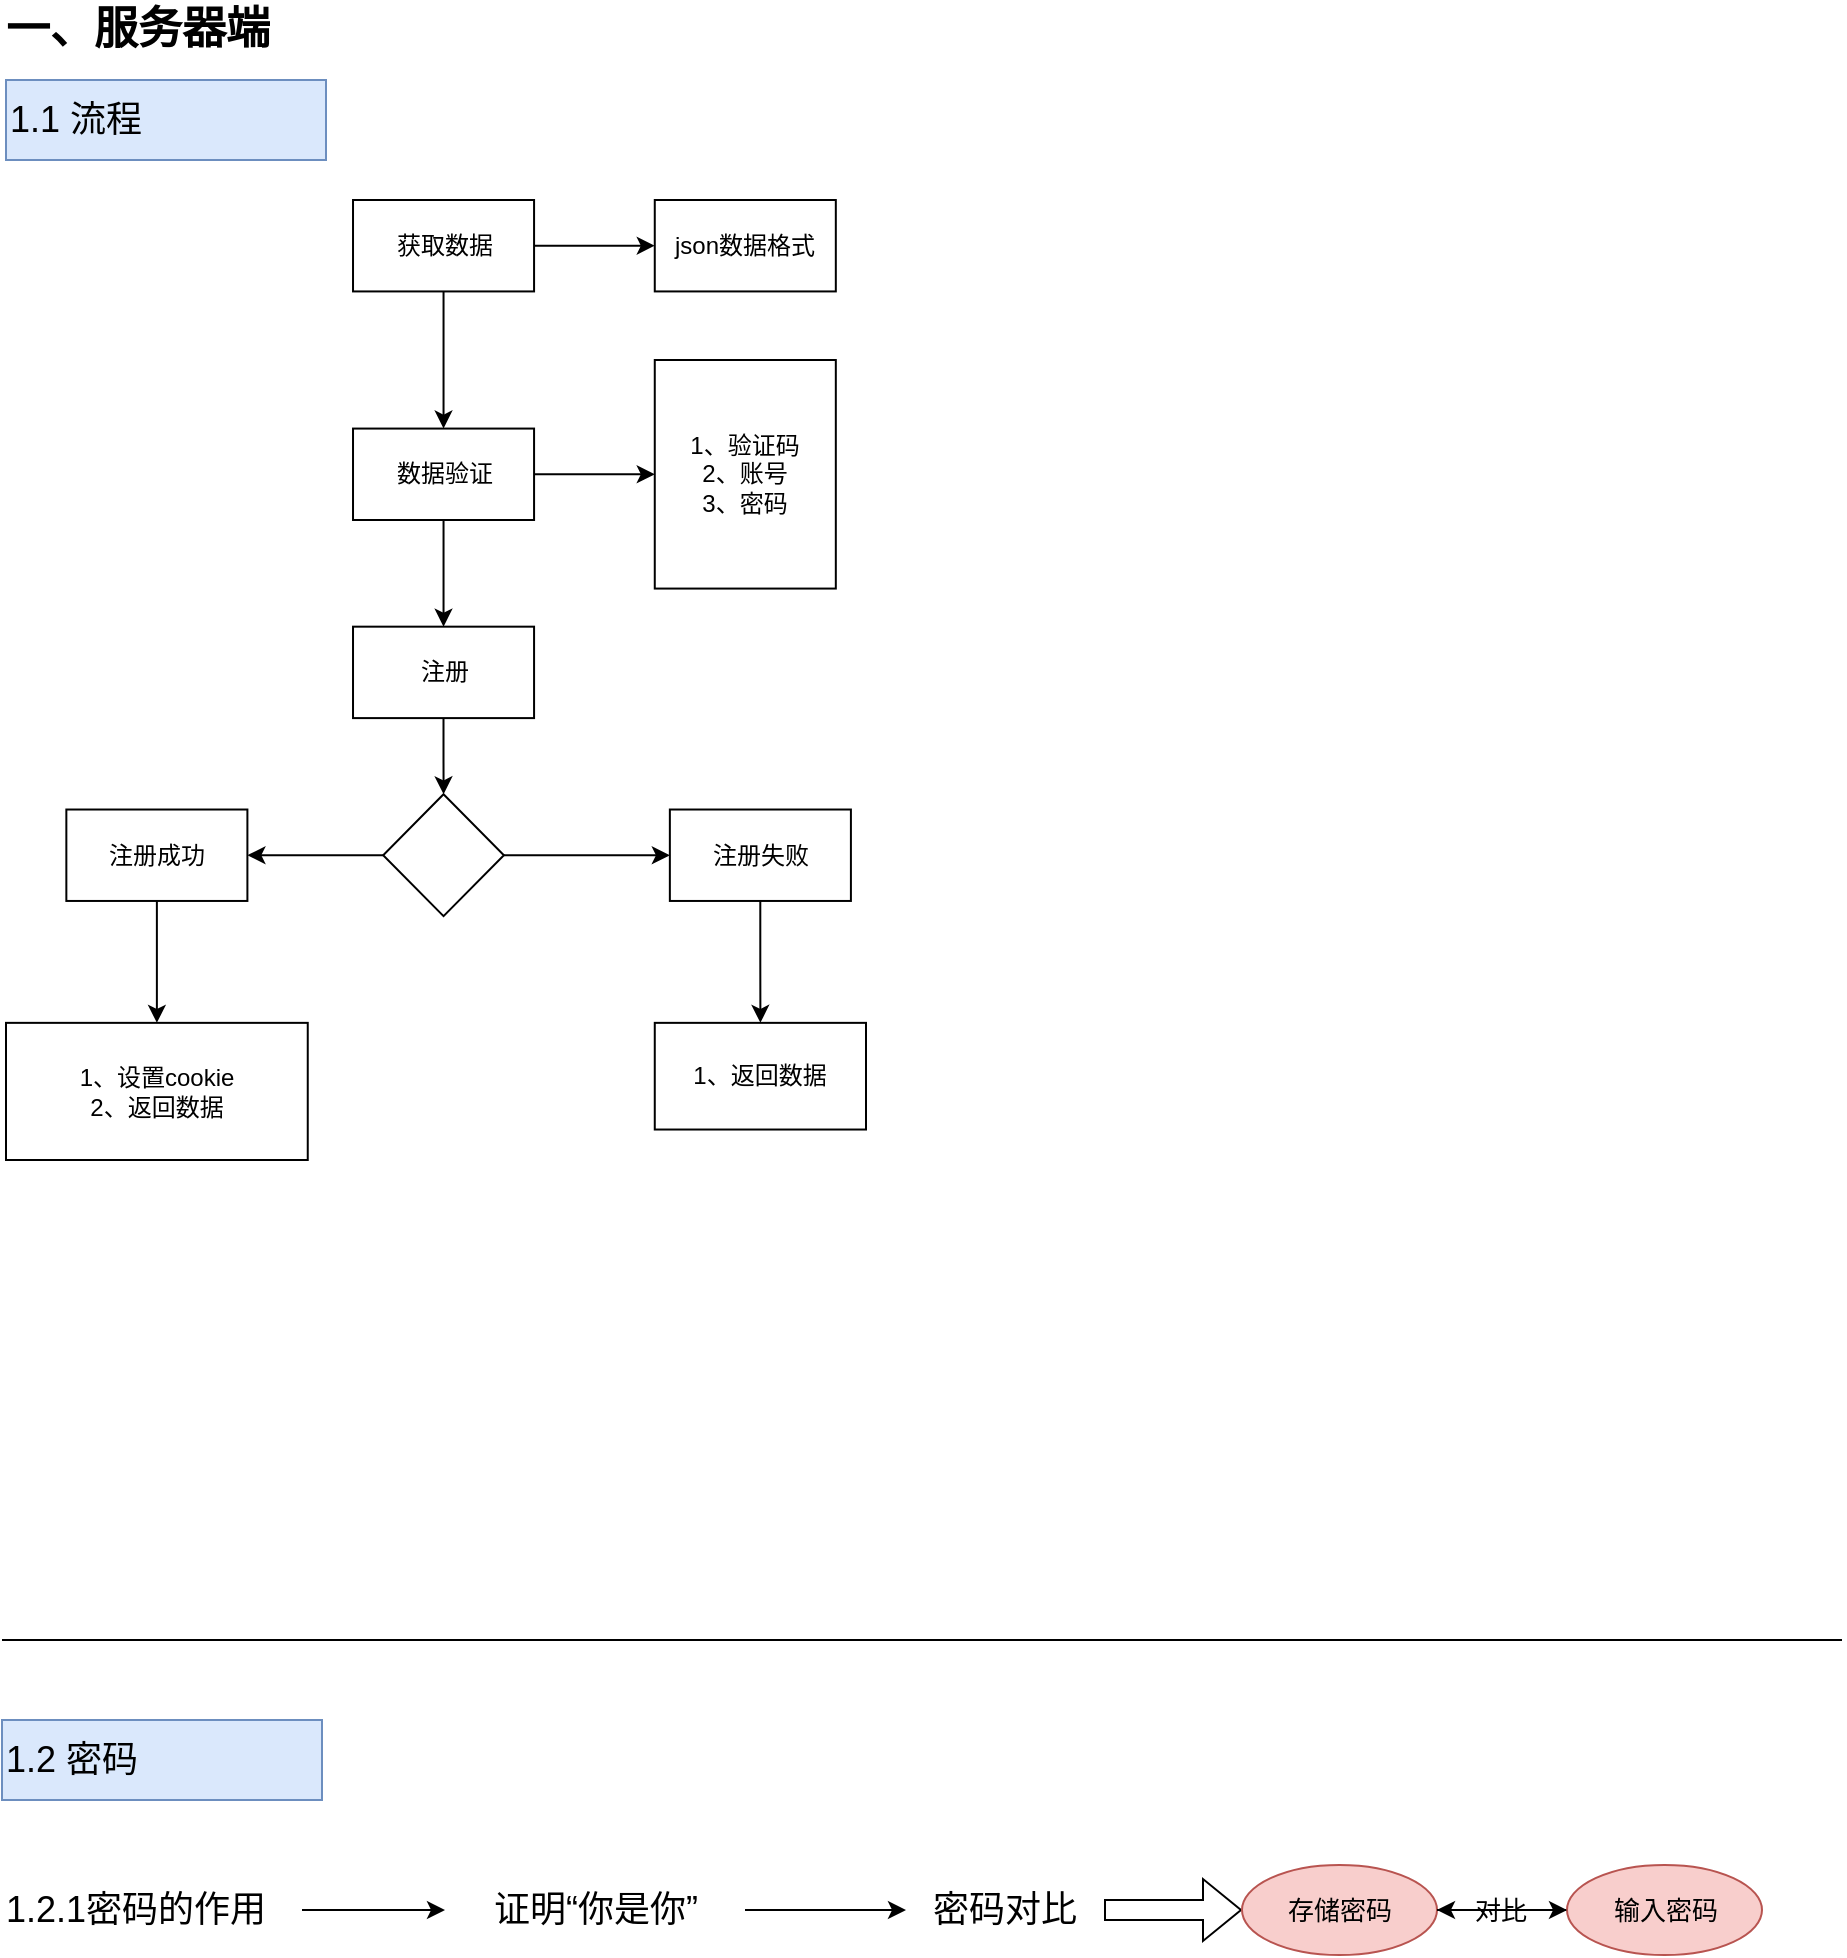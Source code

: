 <mxfile version="10.6.5" type="github"><diagram id="P_evZs2B0VwDdin39tbn" name="Page-1"><mxGraphModel dx="1158" dy="766" grid="1" gridSize="10" guides="1" tooltips="1" connect="1" arrows="1" fold="1" page="1" pageScale="1" pageWidth="1000" pageHeight="1169" math="0" shadow="0"><root><mxCell id="0"/><mxCell id="1" parent="0"/><mxCell id="Q43ceCy9VtED4qeY9EHd-1" value="一、服务器端" style="text;html=1;strokeColor=none;fillColor=none;align=left;verticalAlign=middle;whiteSpace=wrap;rounded=0;fontSize=22;fontStyle=1" vertex="1" parent="1"><mxGeometry x="40" y="20" width="160" height="30" as="geometry"/></mxCell><mxCell id="Q43ceCy9VtED4qeY9EHd-26" value="" style="endArrow=none;html=1;fontSize=22;" edge="1" parent="1"><mxGeometry width="50" height="50" relative="1" as="geometry"><mxPoint x="40" y="840" as="sourcePoint"/><mxPoint x="960" y="840" as="targetPoint"/></mxGeometry></mxCell><mxCell id="Q43ceCy9VtED4qeY9EHd-27" value="1.2 密码" style="text;html=1;strokeColor=#6c8ebf;fillColor=#dae8fc;align=left;verticalAlign=middle;whiteSpace=wrap;rounded=0;fontSize=18;" vertex="1" parent="1"><mxGeometry x="40" y="880" width="160" height="40" as="geometry"/></mxCell><mxCell id="Q43ceCy9VtED4qeY9EHd-28" value="" style="group" vertex="1" connectable="0" parent="1"><mxGeometry x="42" y="120" width="430" height="480" as="geometry"/></mxCell><mxCell id="Q43ceCy9VtED4qeY9EHd-2" value="获取数据" style="rounded=0;whiteSpace=wrap;html=1;fontSize=12;" vertex="1" parent="Q43ceCy9VtED4qeY9EHd-28"><mxGeometry x="173.509" width="90.526" height="45.714" as="geometry"/></mxCell><mxCell id="Q43ceCy9VtED4qeY9EHd-18" value="json数据格式" style="rounded=0;whiteSpace=wrap;html=1;fontSize=12;" vertex="1" parent="Q43ceCy9VtED4qeY9EHd-28"><mxGeometry x="324.386" width="90.526" height="45.714" as="geometry"/></mxCell><mxCell id="Q43ceCy9VtED4qeY9EHd-19" value="" style="edgeStyle=orthogonalEdgeStyle;rounded=0;orthogonalLoop=1;jettySize=auto;html=1;fontSize=12;" edge="1" parent="Q43ceCy9VtED4qeY9EHd-28" source="Q43ceCy9VtED4qeY9EHd-2" target="Q43ceCy9VtED4qeY9EHd-18"><mxGeometry relative="1" as="geometry"/></mxCell><mxCell id="Q43ceCy9VtED4qeY9EHd-3" value="数据验证" style="rounded=0;whiteSpace=wrap;html=1;fontSize=12;" vertex="1" parent="Q43ceCy9VtED4qeY9EHd-28"><mxGeometry x="173.509" y="114.286" width="90.526" height="45.714" as="geometry"/></mxCell><mxCell id="Q43ceCy9VtED4qeY9EHd-4" value="" style="edgeStyle=orthogonalEdgeStyle;rounded=0;orthogonalLoop=1;jettySize=auto;html=1;fontSize=12;" edge="1" parent="Q43ceCy9VtED4qeY9EHd-28" source="Q43ceCy9VtED4qeY9EHd-2" target="Q43ceCy9VtED4qeY9EHd-3"><mxGeometry relative="1" as="geometry"/></mxCell><mxCell id="Q43ceCy9VtED4qeY9EHd-14" value="1、验证码&lt;br style=&quot;font-size: 12px;&quot;&gt;2、账号&lt;br style=&quot;font-size: 12px;&quot;&gt;3、密码&lt;br style=&quot;font-size: 12px;&quot;&gt;" style="rounded=0;whiteSpace=wrap;html=1;fontSize=12;" vertex="1" parent="Q43ceCy9VtED4qeY9EHd-28"><mxGeometry x="324.386" y="80" width="90.526" height="114.286" as="geometry"/></mxCell><mxCell id="Q43ceCy9VtED4qeY9EHd-15" value="" style="edgeStyle=orthogonalEdgeStyle;rounded=0;orthogonalLoop=1;jettySize=auto;html=1;fontSize=12;" edge="1" parent="Q43ceCy9VtED4qeY9EHd-28" source="Q43ceCy9VtED4qeY9EHd-3" target="Q43ceCy9VtED4qeY9EHd-14"><mxGeometry relative="1" as="geometry"/></mxCell><mxCell id="Q43ceCy9VtED4qeY9EHd-7" value="注册失败" style="rounded=0;whiteSpace=wrap;html=1;fontSize=12;" vertex="1" parent="Q43ceCy9VtED4qeY9EHd-28"><mxGeometry x="331.93" y="304.762" width="90.526" height="45.714" as="geometry"/></mxCell><mxCell id="Q43ceCy9VtED4qeY9EHd-24" value="1、返回数据" style="rounded=0;whiteSpace=wrap;html=1;fontSize=12;" vertex="1" parent="Q43ceCy9VtED4qeY9EHd-28"><mxGeometry x="324.386" y="411.429" width="105.614" height="53.333" as="geometry"/></mxCell><mxCell id="Q43ceCy9VtED4qeY9EHd-25" value="" style="edgeStyle=orthogonalEdgeStyle;rounded=0;orthogonalLoop=1;jettySize=auto;html=1;fontSize=12;" edge="1" parent="Q43ceCy9VtED4qeY9EHd-28" source="Q43ceCy9VtED4qeY9EHd-7" target="Q43ceCy9VtED4qeY9EHd-24"><mxGeometry relative="1" as="geometry"/></mxCell><mxCell id="Q43ceCy9VtED4qeY9EHd-5" value="注册" style="rounded=0;whiteSpace=wrap;html=1;fontSize=12;" vertex="1" parent="Q43ceCy9VtED4qeY9EHd-28"><mxGeometry x="173.509" y="213.333" width="90.526" height="45.714" as="geometry"/></mxCell><mxCell id="Q43ceCy9VtED4qeY9EHd-6" value="" style="edgeStyle=orthogonalEdgeStyle;rounded=0;orthogonalLoop=1;jettySize=auto;html=1;fontSize=12;" edge="1" parent="Q43ceCy9VtED4qeY9EHd-28" source="Q43ceCy9VtED4qeY9EHd-3" target="Q43ceCy9VtED4qeY9EHd-5"><mxGeometry relative="1" as="geometry"/></mxCell><mxCell id="Q43ceCy9VtED4qeY9EHd-13" style="edgeStyle=orthogonalEdgeStyle;rounded=0;orthogonalLoop=1;jettySize=auto;html=1;entryX=0;entryY=0.5;entryDx=0;entryDy=0;fontSize=12;" edge="1" parent="Q43ceCy9VtED4qeY9EHd-28" source="Q43ceCy9VtED4qeY9EHd-9" target="Q43ceCy9VtED4qeY9EHd-7"><mxGeometry relative="1" as="geometry"/></mxCell><mxCell id="Q43ceCy9VtED4qeY9EHd-9" value="" style="rhombus;whiteSpace=wrap;html=1;fontSize=12;" vertex="1" parent="Q43ceCy9VtED4qeY9EHd-28"><mxGeometry x="188.596" y="297.143" width="60.351" height="60.952" as="geometry"/></mxCell><mxCell id="Q43ceCy9VtED4qeY9EHd-11" style="edgeStyle=orthogonalEdgeStyle;rounded=0;orthogonalLoop=1;jettySize=auto;html=1;fontSize=12;" edge="1" parent="Q43ceCy9VtED4qeY9EHd-28" source="Q43ceCy9VtED4qeY9EHd-5" target="Q43ceCy9VtED4qeY9EHd-9"><mxGeometry relative="1" as="geometry"/></mxCell><mxCell id="Q43ceCy9VtED4qeY9EHd-10" value="注册成功" style="rounded=0;whiteSpace=wrap;html=1;fontSize=12;" vertex="1" parent="Q43ceCy9VtED4qeY9EHd-28"><mxGeometry x="30.175" y="304.762" width="90.526" height="45.714" as="geometry"/></mxCell><mxCell id="Q43ceCy9VtED4qeY9EHd-12" style="edgeStyle=orthogonalEdgeStyle;rounded=0;orthogonalLoop=1;jettySize=auto;html=1;entryX=1;entryY=0.5;entryDx=0;entryDy=0;fontSize=12;" edge="1" parent="Q43ceCy9VtED4qeY9EHd-28" source="Q43ceCy9VtED4qeY9EHd-9" target="Q43ceCy9VtED4qeY9EHd-10"><mxGeometry relative="1" as="geometry"/></mxCell><mxCell id="Q43ceCy9VtED4qeY9EHd-22" value="1、设置cookie&lt;br style=&quot;font-size: 12px;&quot;&gt;2、返回数据&lt;br style=&quot;font-size: 12px;&quot;&gt;" style="rounded=0;whiteSpace=wrap;html=1;fontSize=12;" vertex="1" parent="Q43ceCy9VtED4qeY9EHd-28"><mxGeometry y="411.429" width="150.877" height="68.571" as="geometry"/></mxCell><mxCell id="Q43ceCy9VtED4qeY9EHd-23" value="" style="edgeStyle=orthogonalEdgeStyle;rounded=0;orthogonalLoop=1;jettySize=auto;html=1;fontSize=12;" edge="1" parent="Q43ceCy9VtED4qeY9EHd-28" source="Q43ceCy9VtED4qeY9EHd-10" target="Q43ceCy9VtED4qeY9EHd-22"><mxGeometry relative="1" as="geometry"/></mxCell><mxCell id="Q43ceCy9VtED4qeY9EHd-29" value="1.1 流程" style="text;html=1;strokeColor=#6c8ebf;fillColor=#dae8fc;align=left;verticalAlign=middle;whiteSpace=wrap;rounded=0;fontSize=18;" vertex="1" parent="1"><mxGeometry x="42" y="60" width="160" height="40" as="geometry"/></mxCell><mxCell id="Q43ceCy9VtED4qeY9EHd-36" value="" style="edgeStyle=orthogonalEdgeStyle;rounded=0;orthogonalLoop=1;jettySize=auto;html=1;fontSize=18;" edge="1" parent="1" source="Q43ceCy9VtED4qeY9EHd-32" target="Q43ceCy9VtED4qeY9EHd-35"><mxGeometry relative="1" as="geometry"/></mxCell><mxCell id="Q43ceCy9VtED4qeY9EHd-32" value="1.2.1密码的作用" style="text;html=1;strokeColor=none;fillColor=none;align=left;verticalAlign=middle;whiteSpace=wrap;rounded=0;fontSize=18;" vertex="1" parent="1"><mxGeometry x="40" y="960" width="150" height="30" as="geometry"/></mxCell><mxCell id="Q43ceCy9VtED4qeY9EHd-39" value="" style="edgeStyle=orthogonalEdgeStyle;rounded=0;orthogonalLoop=1;jettySize=auto;html=1;fontSize=18;" edge="1" parent="1" source="Q43ceCy9VtED4qeY9EHd-35" target="Q43ceCy9VtED4qeY9EHd-38"><mxGeometry relative="1" as="geometry"/></mxCell><mxCell id="Q43ceCy9VtED4qeY9EHd-35" value="证明“你是你”" style="text;html=1;strokeColor=none;fillColor=none;align=center;verticalAlign=middle;whiteSpace=wrap;rounded=0;fontSize=18;" vertex="1" parent="1"><mxGeometry x="261.5" y="960" width="150" height="30" as="geometry"/></mxCell><mxCell id="Q43ceCy9VtED4qeY9EHd-48" style="edgeStyle=orthogonalEdgeStyle;rounded=0;orthogonalLoop=1;jettySize=auto;html=1;entryX=0;entryY=0.5;entryDx=0;entryDy=0;fontSize=13;shape=flexArrow;" edge="1" parent="1" source="Q43ceCy9VtED4qeY9EHd-38" target="Q43ceCy9VtED4qeY9EHd-42"><mxGeometry relative="1" as="geometry"/></mxCell><mxCell id="Q43ceCy9VtED4qeY9EHd-38" value="密码对比" style="text;html=1;strokeColor=none;fillColor=none;align=center;verticalAlign=middle;whiteSpace=wrap;rounded=0;fontSize=18;" vertex="1" parent="1"><mxGeometry x="492" y="960" width="99" height="30" as="geometry"/></mxCell><mxCell id="Q43ceCy9VtED4qeY9EHd-47" value="" style="group;fontSize=13;" vertex="1" connectable="0" parent="1"><mxGeometry x="660" y="952.5" width="260" height="45" as="geometry"/></mxCell><mxCell id="Q43ceCy9VtED4qeY9EHd-42" value="存储密码" style="ellipse;whiteSpace=wrap;html=1;fontSize=13;align=center;fillColor=#f8cecc;strokeColor=#b85450;" vertex="1" parent="Q43ceCy9VtED4qeY9EHd-47"><mxGeometry width="97.5" height="45" as="geometry"/></mxCell><mxCell id="Q43ceCy9VtED4qeY9EHd-45" style="edgeStyle=orthogonalEdgeStyle;rounded=0;orthogonalLoop=1;jettySize=auto;html=1;fontSize=13;" edge="1" parent="Q43ceCy9VtED4qeY9EHd-47" source="Q43ceCy9VtED4qeY9EHd-43" target="Q43ceCy9VtED4qeY9EHd-42"><mxGeometry relative="1" as="geometry"/></mxCell><mxCell id="Q43ceCy9VtED4qeY9EHd-46" value="对比" style="text;html=1;resizable=0;points=[];align=center;verticalAlign=middle;labelBackgroundColor=#ffffff;fontSize=13;" vertex="1" connectable="0" parent="Q43ceCy9VtED4qeY9EHd-45"><mxGeometry x="0.05" relative="1" as="geometry"><mxPoint as="offset"/></mxGeometry></mxCell><mxCell id="Q43ceCy9VtED4qeY9EHd-43" value="输入密码" style="ellipse;whiteSpace=wrap;html=1;fontSize=13;align=center;fillColor=#f8cecc;strokeColor=#b85450;" vertex="1" parent="Q43ceCy9VtED4qeY9EHd-47"><mxGeometry x="162.5" width="97.5" height="45" as="geometry"/></mxCell><mxCell id="Q43ceCy9VtED4qeY9EHd-44" value="" style="edgeStyle=orthogonalEdgeStyle;rounded=0;orthogonalLoop=1;jettySize=auto;html=1;fontSize=13;" edge="1" parent="Q43ceCy9VtED4qeY9EHd-47" source="Q43ceCy9VtED4qeY9EHd-42" target="Q43ceCy9VtED4qeY9EHd-43"><mxGeometry relative="1" as="geometry"/></mxCell></root></mxGraphModel></diagram></mxfile>